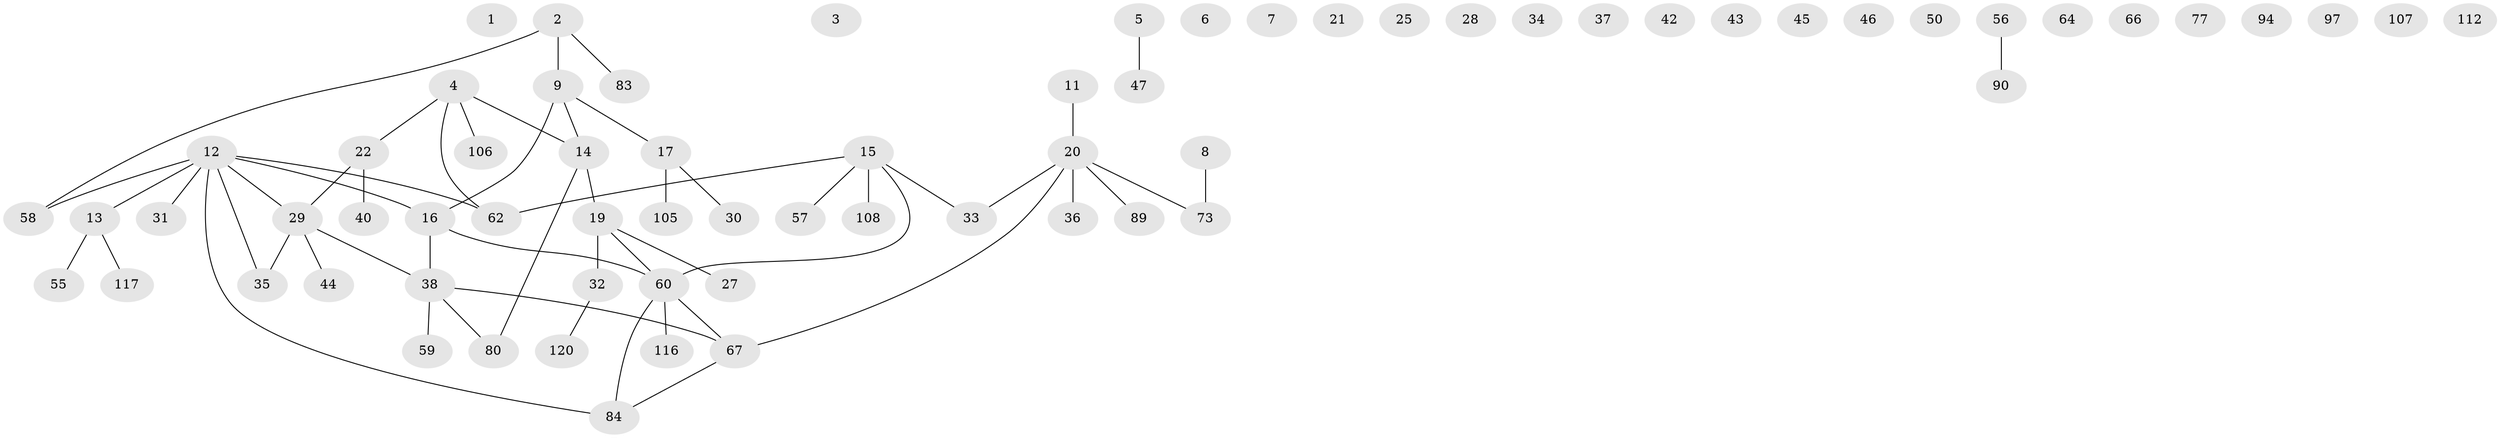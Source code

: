 // original degree distribution, {0: 0.15, 2: 0.225, 1: 0.31666666666666665, 3: 0.20833333333333334, 4: 0.058333333333333334, 6: 0.016666666666666666, 5: 0.025}
// Generated by graph-tools (version 1.1) at 2025/13/03/09/25 04:13:13]
// undirected, 68 vertices, 56 edges
graph export_dot {
graph [start="1"]
  node [color=gray90,style=filled];
  1;
  2 [super="+18+95"];
  3;
  4 [super="+82"];
  5 [super="+53"];
  6;
  7 [super="+119"];
  8 [super="+24"];
  9 [super="+10+78"];
  11 [super="+92"];
  12 [super="+23+49+101+104"];
  13 [super="+68+69"];
  14 [super="+39+61+87+111"];
  15 [super="+41"];
  16 [super="+26+75"];
  17 [super="+93"];
  19 [super="+54+109"];
  20 [super="+52+98+115"];
  21 [super="+85"];
  22 [super="+86+88+110"];
  25;
  27;
  28;
  29 [super="+48+65"];
  30 [super="+100"];
  31;
  32 [super="+76"];
  33 [super="+71"];
  34 [super="+74"];
  35;
  36 [super="+63"];
  37;
  38 [super="+70"];
  40;
  42;
  43;
  44;
  45;
  46;
  47 [super="+51"];
  50;
  55;
  56 [super="+96"];
  57 [super="+114"];
  58 [super="+102"];
  59;
  60 [super="+72+113"];
  62 [super="+79"];
  64;
  66;
  67 [super="+81+99"];
  73 [super="+118"];
  77;
  80 [super="+103"];
  83;
  84;
  89;
  90 [super="+91"];
  94;
  97;
  105;
  106;
  107;
  108;
  112;
  116;
  117;
  120;
  2 -- 9;
  2 -- 83;
  2 -- 58;
  4 -- 106;
  4 -- 14;
  4 -- 22;
  4 -- 62;
  5 -- 47;
  8 -- 73;
  9 -- 17;
  9 -- 14;
  9 -- 16;
  11 -- 20;
  12 -- 35;
  12 -- 62;
  12 -- 58;
  12 -- 84;
  12 -- 13 [weight=2];
  12 -- 31;
  12 -- 16;
  12 -- 29;
  13 -- 117;
  13 -- 55;
  14 -- 80;
  14 -- 19 [weight=2];
  15 -- 60;
  15 -- 57;
  15 -- 108;
  15 -- 33;
  15 -- 62;
  16 -- 60;
  16 -- 38;
  17 -- 105;
  17 -- 30;
  19 -- 60;
  19 -- 27;
  19 -- 32;
  20 -- 67;
  20 -- 36;
  20 -- 89;
  20 -- 33;
  20 -- 73;
  22 -- 40;
  22 -- 29;
  29 -- 44;
  29 -- 35;
  29 -- 38;
  32 -- 120;
  38 -- 80;
  38 -- 59;
  38 -- 67;
  56 -- 90;
  60 -- 116;
  60 -- 84;
  60 -- 67;
  67 -- 84;
}
